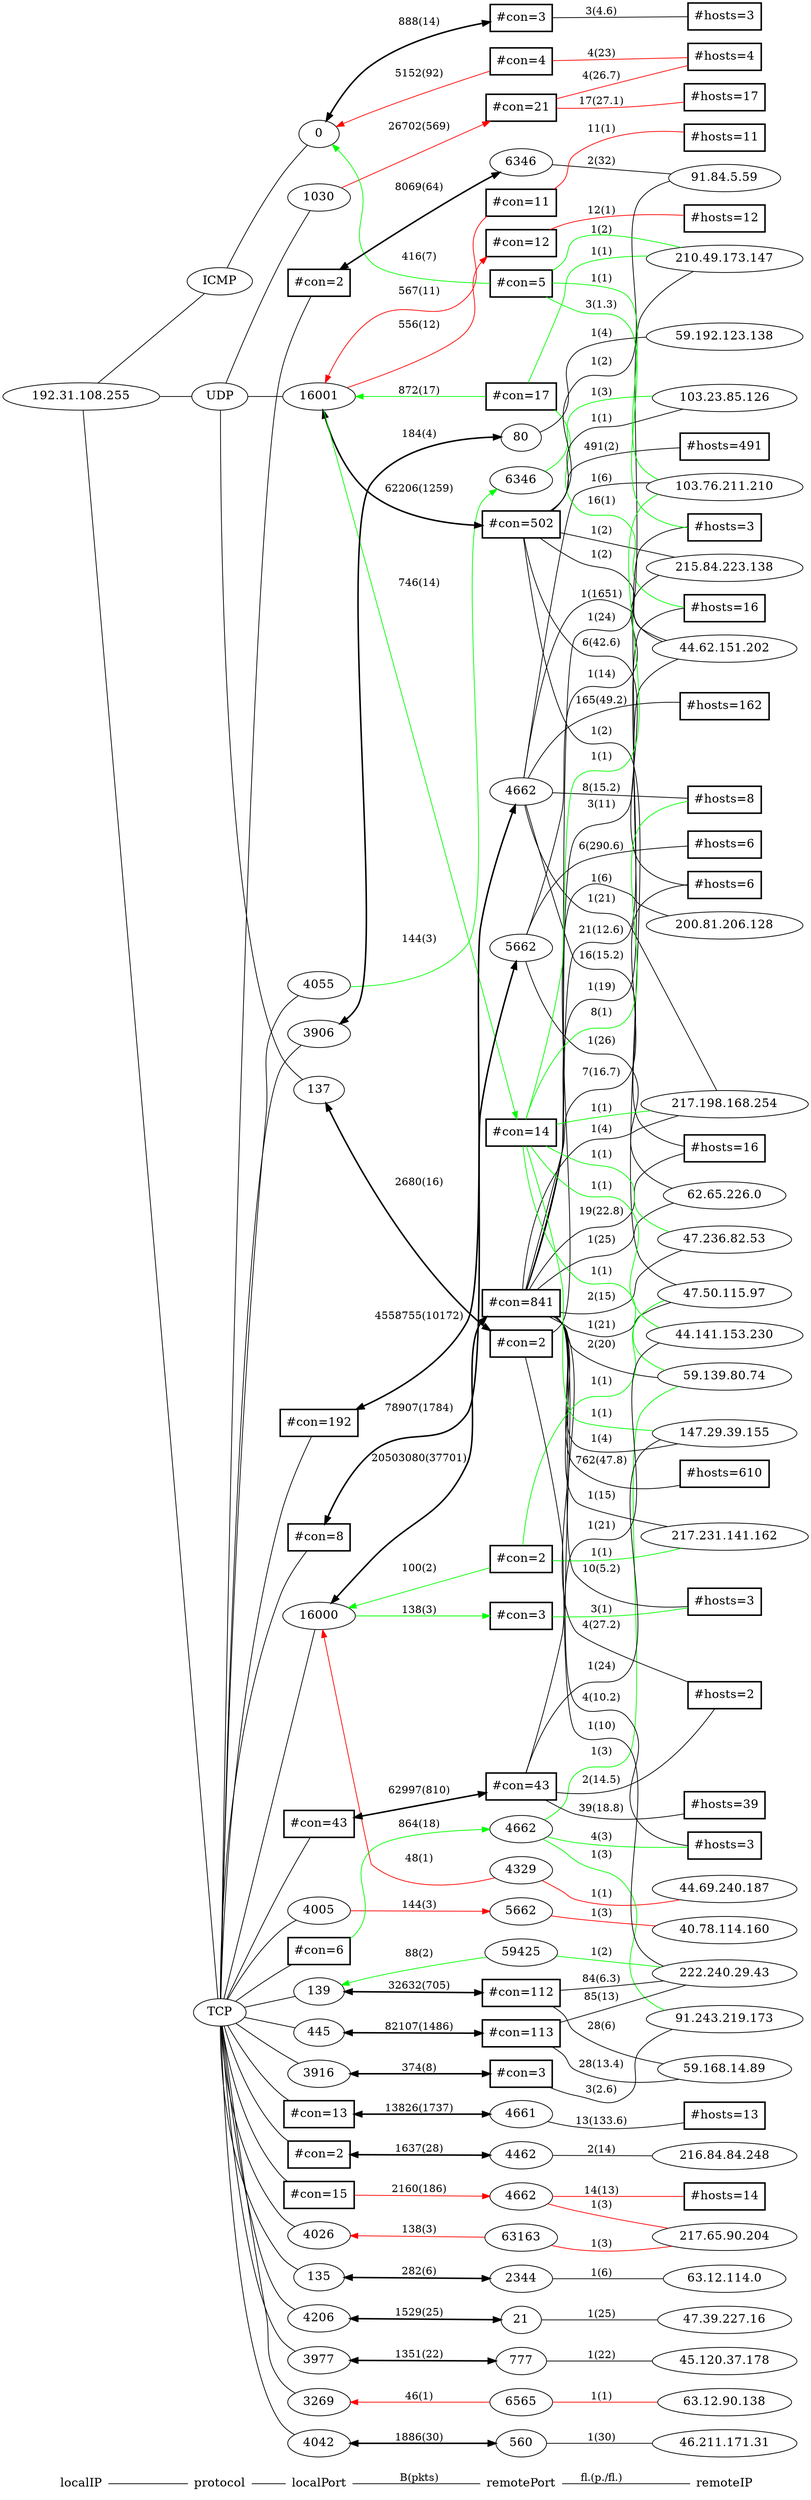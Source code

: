 graph G { /* Created by hpg2dot3() */
rankdir=LR;
node[shape=plaintext,fontsize=16];
"localIP"--"protocol"--"localPort""localPort"--"remotePort"[label="B(pkts)"]"remotePort"--"remoteIP"[label="fl.(p./fl.)"]
node[shape=ellipse];
subgraph 0{rank=same;"localIP";k1_3223284991;}
k1_3223284991[label="192.31.108.255"];
k1_3223284991--k2_1;
k1_3223284991--k2_6;
k1_3223284991--k2_17;
subgraph 1 {rank=same;"protocol";k2_6;k2_1;k2_17;}
k2_6[label="TCP"];
k2_1[label="ICMP"];
k2_17[label="UDP"];
k2_6--k3_268439461;
k2_6--k3_268451456;
k2_6--k3_268435595;
k2_6--k3_268439372;
k2_6--k3_268439482;
k2_17--k3_1030;
k2_6--k3_268439511;
k2_6--k3_268435591;
k2_6--k3_268439662;
k2_17--k3_137;
k2_6--k3_268439433;
k2_17--k3_16001;
k2_1--k3_536870912;
k2_6--k3_268438725;
k2_6--k3_268439498;
k2_6--k3_268435901;
k2_6--k3_268439362;
k2_6--k3_278003714;
k2_6--k3_282722319;
k2_6--k3_283312136;
k2_6--k3_282394816;
k2_6--k3_283574285;
k2_6--k3_282525702;
k2_6--k3_269156354;
k2_6--k3_852011;
subgraph 2 {rank=same;"localPort";k3_283312136;k3_268439511;k3_268435595;k3_268439362;k3_268439461;k3_852011;k3_268439482;k3_16001;k3_268435591;k3_278003714;k3_268451456;k3_268435901;k3_269156354;k3_283574285;k3_137;k3_268439372;k3_282525702;k3_282722319;k3_268439433;k3_282394816;k3_536870912;k3_1030;k3_268438725;k3_268439662;k3_268439498;}
k3_283312136[label="#con=8", shape=box, style=bold];
k3_268439511[label="4055"];
k3_268435595[label="139"];
k3_268439362[label="3906"];
k3_268439461[label="4005"];
k3_852011[label="#con=43", shape=box, style=bold];
k3_268439482[label="4026"];
k3_16001[label="16001"];
k3_268435591[label="135"];
k3_278003714[label="#con=2", shape=box, style=bold];
k3_268451456[label="16000"];
k3_268435901[label="445"];
k3_269156354[label="#con=2", shape=box, style=bold];
k3_283574285[label="#con=13", shape=box, style=bold];
k3_137[label="137"];
k3_268439372[label="3916"];
k3_282525702[label="#con=6", shape=box, style=bold];
k3_282722319[label="#con=15", shape=box, style=bold];
k3_268439433[label="3977"];
k3_282394816[label="#con=192", shape=box, style=bold];
k3_536870912[label="0"];
k3_1030[label="1030"];
k3_268438725[label="3269"];
k3_268439662[label="4206"];
k3_268439498[label="4042"];
k3_268439482--k4_1342830267[dir=back, color=red][label="138(3)"];
k3_268439433--k4_268894985[style=bold,dir=both][label="1351(22)"];
k3_268435591--k4_268568872[style=bold,dir=both][label="282(6)"];
k3_268439511--k4_2415925450[dir=forward, color=green][label="144(3)"];
k3_268435595--k4_2416633889[dir=back, color=green][label="88(2)"];
k3_268439461--k4_1342707230[dir=forward, color=red][label="144(3)"];
k3_268451456--k4_1342574825[dir=back, color=red][label="48(1)"];
k3_268438725--k4_1342249381[dir=back, color=red][label="46(1)"];
k3_268439362--k4_268632144[style=bold,dir=both][label="184(4)"];
k3_268439498--k4_268763696[style=bold,dir=both][label="1886(30)"];
k3_268439662--k4_268697621[style=bold,dir=both][label="1529(25)"];
k3_278003714--k4_269228234[style=bold,dir=both][label="8069(64)"];
k3_283574285--k4_269423157[style=bold,dir=both][label="13826(1737)"];
k3_282394816--k4_269554230[style=bold,dir=both][label="4558755(10172)"];
k3_269156354--k4_269160814[style=bold,dir=both][label="1637(28)"];
k3_283312136--k4_269489694[style=bold,dir=both][label="78907(1784)"];
k3_282525702--k4_2416841270[dir=forward, color=green][label="864(18)"];
k3_282722319--k4_1343033910[dir=forward, color=red][label="2160(186)"];
k3_16001--k4_1097203724[dir=forward, color=red][label="556(12)"];
k3_16001--k4_2330132497[dir=back, color=green][label="872(17)"];
k3_536870912--k4_75694083[style=bold,dir=both][label="888(14)"];
k3_268451456--k4_67437385[style=bold,dir=both][label="20503080(37701)"];
k3_268451456--k4_2320564226[dir=back, color=green][label="100(2)"];
k3_268435595--k4_69730416[style=bold,dir=both][label="32632(705)"];
k3_1030--k4_1090715669[dir=forward, color=red][label="26702(569)"];
k3_268439372--k4_75038723[style=bold,dir=both][label="374(8)"];
k3_16001--k4_67568118[style=bold,dir=both][label="62206(1259)"];
k3_137--k4_82968578[style=bold,dir=both][label="2680(16)"];
k3_268451456--k4_2302345219[dir=forward, color=green][label="138(3)"];
k3_268435901--k4_69599345[style=bold,dir=both][label="82107(1486)"];
k3_536870912--k4_2319319045[dir=back, color=green][label="416(7)"];
k3_16001--k4_1114963979[dir=back, color=red][label="567(11)"];
k3_536870912--k4_1114374148[dir=back, color=red][label="5152(92)"];
k3_16001--k4_2299330574[dir=forward, color=green][label="746(14)"];
k3_852011--k4_67960875[style=bold,dir=both][label="62997(810)"];
subgraph 3 {rank=same;"remotePort";k4_269228234;k4_69730416;k4_2415925450;k4_269423157;k4_269160814;k4_1342249381;k4_67568118;k4_268894985;k4_2319319045;k4_67960875;k4_75038723;k4_2302345219;k4_82968578;k4_1342707230;k4_1342830267;k4_69599345;k4_1090715669;k4_1342574825;k4_1114374148;k4_1114963979;k4_2320564226;k4_2416841270;k4_268568872;k4_269554230;k4_1343033910;k4_2299330574;k4_268632144;k4_75694083;k4_1097203724;k4_269489694;k4_2330132497;k4_268697621;k4_2416633889;k4_268763696;k4_67437385;}
k4_269228234[label="6346"];
k4_69730416[label="#con=112", shape=box, style=bold];
k4_2415925450[label="6346"];
k4_269423157[label="4661"];
k4_269160814[label="4462"];
k4_1342249381[label="6565"];
k4_67568118[label="#con=502", shape=box, style=bold];
k4_268894985[label="777"];
k4_2319319045[label="#con=5", shape=box, style=bold];
k4_67960875[label="#con=43", shape=box, style=bold];
k4_75038723[label="#con=3", shape=box, style=bold];
k4_2302345219[label="#con=3", shape=box, style=bold];
k4_82968578[label="#con=2", shape=box, style=bold];
k4_1342707230[label="5662"];
k4_1342830267[label="63163"];
k4_69599345[label="#con=113", shape=box, style=bold];
k4_1090715669[label="#con=21", shape=box, style=bold];
k4_1342574825[label="4329"];
k4_1114374148[label="#con=4", shape=box, style=bold];
k4_1114963979[label="#con=11", shape=box, style=bold];
k4_2320564226[label="#con=2", shape=box, style=bold];
k4_2416841270[label="4662"];
k4_268568872[label="2344"];
k4_269554230[label="4662"];
k4_1343033910[label="4662"];
k4_2299330574[label="#con=14", shape=box, style=bold];
k4_268632144[label="80"];
k4_75694083[label="#con=3", shape=box, style=bold];
k4_1097203724[label="#con=12", shape=box, style=bold];
k4_269489694[label="5662"];
k4_2330132497[label="#con=17", shape=box, style=bold];
k4_268697621[label="21"];
k4_2416633889[label="59425"];
k4_268763696[label="560"];
k4_67437385[label="#con=841", shape=box, style=bold];
k4_2415925450--k5_1729582462[color=green][label="1(3)"];
k4_269489694--k5_1044505088[label="1(26)"];
k4_268763696--k5_785623839[label="1(30)"];
k4_269160814--k5_3629405432[label="2(14)"];
k4_269554230--k5_742299594[label="1(1651)"];
k4_1343033910--k5_3644938956[color=red][label="1(3)"];
k4_82968578--k5_3360804480[label="1(6)"];
k4_1342574825--k5_742781115[color=red][label="1(1)"];
k4_269554230--k5_3653675262[label="1(21)"];
k4_1342249381--k5_1057774218[color=red][label="1(1)"];
k4_2416841270--k5_998985802[color=green][label="1(3)"];
k4_268894985--k5_762848690[label="1(22)"];
k4_2416633889--k5_3740278059[color=green][label="1(2)"];
k4_269228234--k5_1532233019[label="2(32)"];
k4_268568872--k5_1057780224[label="1(6)"];
k4_1342707230--k5_676229792[color=red][label="1(3)"];
k4_268632144--k5_1002470282[label="1(4)"];
k4_2416841270--k5_1542708141[color=green][label="1(3)"];
k4_269554230--k5_1733088210[label="1(6)"];
k4_269489694--k5_3612663690[label="1(14)"];
k4_1342830267--k5_3644938956[color=red][label="1(3)"];
k4_268697621--k5_791143184[label="1(25)"];
k4_67568118--k5_3612663690[label="1(2)"];
k4_67437385--k5_3526471059[label="1(24)"];
k4_67437385--k5_2468161435[label="1(4)"];
k4_82968578--k5_3740278059[label="1(10)"];
k4_67437385--k5_998985802[label="2(20)"];
k4_2299330574--k5_3653675262[color=green][label="1(1)"];
k4_2319319045--k5_1733088210[color=green][label="1(1)"];
k4_67437385--k5_1044505088[label="1(25)"];
k4_69730416--k5_3740278059[label="84(6.3)"];
k4_67960875--k5_2468161435[label="1(24)"];
k4_2299330574--k5_747477478[color=green][label="1(1)"];
k4_2299330574--k5_1733088210[color=green][label="1(1)"];
k4_69730416--k5_1000869465[label="28(6)"];
k4_2320564226--k5_791835489[color=green][label="1(1)"];
k4_67437385--k5_791835489[label="1(21)"];
k4_2320564226--k5_3655830946[color=green][label="1(1)"];
k4_69599345--k5_3740278059[label="85(13)"];
k4_67568118--k5_791835489[label="1(2)"];
k4_2299330574--k5_804016693[color=green][label="1(1)"];
k4_69599345--k5_1000869465[label="28(13.4)"];
k4_67568118--k5_742299594[label="1(2)"];
k4_67568118--k5_1532233019[label="1(2)"];
k4_67437385--k5_3655830946[label="1(15)"];
k4_67437385--k5_3653675262[label="1(4)"];
k4_67437385--k5_804016693[label="2(15)"];
k4_67568118--k5_1729582462[label="1(1)"];
k4_2330132497--k5_3526471059[color=green][label="1(1)"];
k4_67960875--k5_747477478[label="1(21)"];
k4_2319319045--k5_3526471059[color=green][label="1(2)"];
k4_67437385--k5_742299594[label="1(19)"];
k4_75038723--k5_1542708141[label="3(2.6)"];
k4_2299330574--k5_2468161435[color=green][label="1(1)"];
k4_2299330574--k5_998985802[color=green][label="1(1)"];
k4_269423157--k5_149356557[label="13(133.6)"];
k4_269554230--k5_4294770696[label="8(15.2)"];
k4_269554230--k5_4294639632[label="16(15.2)"];
k4_1343033910--k5_148504590[color=red][label="14(13)"];
k4_269489694--k5_149094406[label="6(290.6)"];
k4_269554230--k5_148177058[label="165(49.2)"];
k4_2416841270--k5_4294901763[color=green][label="4(3)"];
k4_1114374148--k5_4294443012[color=red][label="4(23)"];
k4_75694083--k5_8585219[label="3(4.6)"];
k4_2299330574--k5_4294770696[color=green][label="8(1)"];
k4_67568118--k5_459243[label="491(2)"];
k4_67437385--k5_4294246402[label="4(27.2)"];
k4_2330132497--k5_4294705168[color=green][label="16(1)"];
k4_2319319045--k5_4294836227[color=green][label="3(1.3)"];
k4_67960875--k5_151846951[label="39(18.8)"];
k4_67437385--k5_4294639632[label="19(22.8)"];
k4_67437385--k5_4294705168[label="21(12.6)"];
k4_67437385--k5_4294508547[label="10(5.2)"];
k4_67437385--k5_4294836227[label="3(11)"];
k4_1097203724--k5_23461900[color=red][label="12(1)"];
k4_1090715669--k5_196625[color=red][label="17(27.1)"];
k4_67437385--k5_4294049798[label="7(16.7)"];
k4_67437385--k5_328290[label="762(47.8)"];
k4_1114963979--k5_41222155[color=red][label="11(1)"];
k4_1090715669--k5_4294443012[color=red][label="4(26.7)"];
k4_67568118--k5_4294049798[label="6(42.6)"];
k4_67437385--k5_4294901763[label="4(10.2)"];
k4_2302345219--k5_4294508547[color=green][label="3(1)"];
k4_67960875--k5_4294246402[label="2(14.5)"];
subgraph 4 {rank=same;"remoteIP";k5_3653675262;k5_1002470282;k5_8585219;k5_4294508547;k5_1532233019;k5_3653675262;k5_2468161435;k5_3655830946;k5_3644938956;k5_4294246402;k5_328290;k5_747477478;k5_1542708141;k5_4294443012;k5_742299594;k5_1532233019;k5_149356557;k5_4294639632;k5_1057780224;k5_742299594;k5_1000869465;k5_151846951;k5_1733088210;k5_4294770696;k5_4294705168;k5_4294770696;k5_3629405432;k5_1729582462;k5_148177058;k5_676229792;k5_998985802;k5_196625;k5_3526471059;k5_785623839;k5_4294836227;k5_3740278059;k5_791835489;k5_1733088210;k5_4294901763;k5_23461900;k5_149094406;k5_1542708141;k5_3612663690;k5_762848690;k5_4294901763;k5_3612663690;k5_41222155;k5_998985802;k5_3740278059;k5_148504590;k5_742781115;k5_459243;k5_1044505088;k5_804016693;k5_1057774218;k5_4294049798;k5_1729582462;k5_4294639632;k5_1044505088;k5_791143184;k5_3360804480;}
k5_3653675262[label="217.198.168.254"];
k5_1002470282[label="59.192.123.138"];
k5_8585219[label="#hosts=3", shape=box, style=bold];
k5_4294508547[label="#hosts=3", shape=box, style=bold];
k5_1532233019[label="91.84.5.59"];
k5_3653675262[label="217.198.168.254"];
k5_2468161435[label="147.29.39.155"];
k5_3655830946[label="217.231.141.162"];
k5_3644938956[label="217.65.90.204"];
k5_4294246402[label="#hosts=2", shape=box, style=bold];
k5_328290[label="#hosts=610", shape=box, style=bold];
k5_747477478[label="44.141.153.230"];
k5_1542708141[label="91.243.219.173"];
k5_4294443012[label="#hosts=4", shape=box, style=bold];
k5_742299594[label="44.62.151.202"];
k5_1532233019[label="91.84.5.59"];
k5_149356557[label="#hosts=13", shape=box, style=bold];
k5_4294639632[label="#hosts=16", shape=box, style=bold];
k5_1057780224[label="63.12.114.0"];
k5_742299594[label="44.62.151.202"];
k5_1000869465[label="59.168.14.89"];
k5_151846951[label="#hosts=39", shape=box, style=bold];
k5_1733088210[label="103.76.211.210"];
k5_4294770696[label="#hosts=8", shape=box, style=bold];
k5_4294705168[label="#hosts=16", shape=box, style=bold];
k5_4294770696[label="#hosts=8", shape=box, style=bold];
k5_3629405432[label="216.84.84.248"];
k5_1729582462[label="103.23.85.126"];
k5_148177058[label="#hosts=162", shape=box, style=bold];
k5_676229792[label="40.78.114.160"];
k5_998985802[label="59.139.80.74"];
k5_196625[label="#hosts=17", shape=box, style=bold];
k5_3526471059[label="210.49.173.147"];
k5_785623839[label="46.211.171.31"];
k5_4294836227[label="#hosts=3", shape=box, style=bold];
k5_3740278059[label="222.240.29.43"];
k5_791835489[label="47.50.115.97"];
k5_1733088210[label="103.76.211.210"];
k5_4294901763[label="#hosts=3", shape=box, style=bold];
k5_23461900[label="#hosts=12", shape=box, style=bold];
k5_149094406[label="#hosts=6", shape=box, style=bold];
k5_1542708141[label="91.243.219.173"];
k5_3612663690[label="215.84.223.138"];
k5_762848690[label="45.120.37.178"];
k5_4294901763[label="#hosts=3", shape=box, style=bold];
k5_3612663690[label="215.84.223.138"];
k5_41222155[label="#hosts=11", shape=box, style=bold];
k5_998985802[label="59.139.80.74"];
k5_3740278059[label="222.240.29.43"];
k5_148504590[label="#hosts=14", shape=box, style=bold];
k5_742781115[label="44.69.240.187"];
k5_459243[label="#hosts=491", shape=box, style=bold];
k5_1044505088[label="62.65.226.0"];
k5_804016693[label="47.236.82.53"];
k5_1057774218[label="63.12.90.138"];
k5_4294049798[label="#hosts=6", shape=box, style=bold];
k5_1729582462[label="103.23.85.126"];
k5_4294639632[label="#hosts=16", shape=box, style=bold];
k5_1044505088[label="62.65.226.0"];
k5_791143184[label="47.39.227.16"];
k5_3360804480[label="200.81.206.128"];
}
